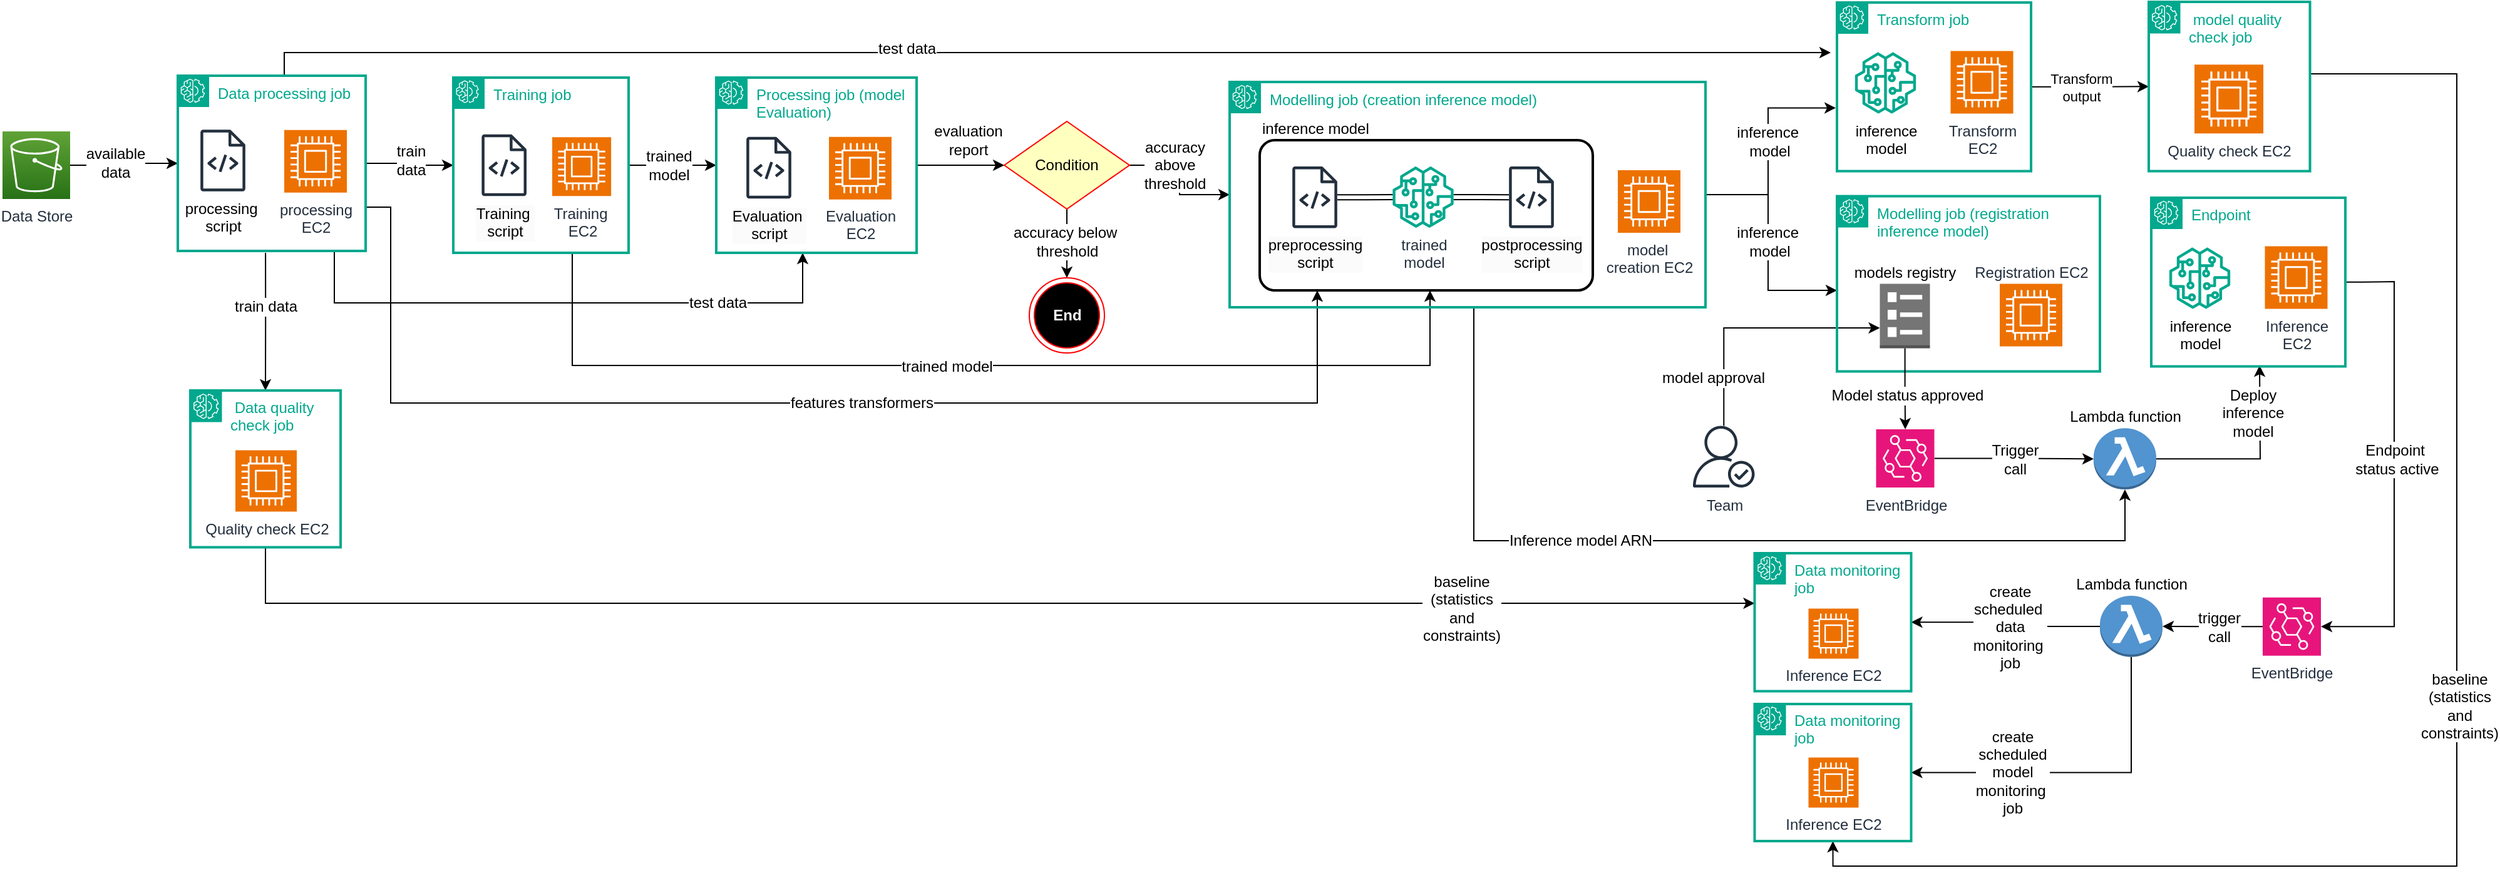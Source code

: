 <mxfile version="25.0.3">
  <diagram id="Ht1M8jgEwFfnCIfOTk4-" name="Page-1">
    <mxGraphModel dx="1693" dy="965" grid="1" gridSize="10" guides="1" tooltips="1" connect="1" arrows="1" fold="1" page="1" pageScale="1" pageWidth="1169" pageHeight="827" math="0" shadow="0">
      <root>
        <mxCell id="0" />
        <mxCell id="1" parent="0" />
        <mxCell id="xhqMCZKZk4TDCaaSv1w_-1" value="&lt;div&gt;Data Store&lt;/div&gt;" style="outlineConnect=0;fontColor=#232F3E;gradientColor=#60A337;gradientDirection=north;fillColor=#277116;strokeColor=#ffffff;dashed=0;verticalLabelPosition=bottom;verticalAlign=top;align=center;html=1;fontSize=12;fontStyle=0;aspect=fixed;shape=mxgraph.aws4.resourceIcon;resIcon=mxgraph.aws4.s3;labelBackgroundColor=#ffffff;" vertex="1" parent="1">
          <mxGeometry x="40" y="353" width="54" height="54" as="geometry" />
        </mxCell>
        <mxCell id="xhqMCZKZk4TDCaaSv1w_-32" style="edgeStyle=orthogonalEdgeStyle;rounded=0;orthogonalLoop=1;jettySize=auto;html=1;entryX=0;entryY=0.5;entryDx=0;entryDy=0;" edge="1" parent="1" source="xhqMCZKZk4TDCaaSv1w_-96" target="xhqMCZKZk4TDCaaSv1w_-29">
          <mxGeometry relative="1" as="geometry">
            <mxPoint x="718" y="399" as="sourcePoint" />
          </mxGeometry>
        </mxCell>
        <mxCell id="xhqMCZKZk4TDCaaSv1w_-33" value="evaluation&lt;div&gt;report&lt;/div&gt;" style="edgeLabel;html=1;align=center;verticalAlign=middle;resizable=0;points=[];fontSize=12;" vertex="1" connectable="0" parent="xhqMCZKZk4TDCaaSv1w_-32">
          <mxGeometry x="0.13" y="3" relative="1" as="geometry">
            <mxPoint x="1" y="-17" as="offset" />
          </mxGeometry>
        </mxCell>
        <mxCell id="xhqMCZKZk4TDCaaSv1w_-25" style="edgeStyle=orthogonalEdgeStyle;rounded=0;orthogonalLoop=1;jettySize=auto;html=1;fontSize=12;" edge="1" parent="1" source="xhqMCZKZk4TDCaaSv1w_-94" target="xhqMCZKZk4TDCaaSv1w_-96">
          <mxGeometry relative="1" as="geometry">
            <mxPoint x="679" y="438" as="targetPoint" />
            <Array as="points">
              <mxPoint x="305" y="490" />
              <mxPoint x="679" y="490" />
            </Array>
          </mxGeometry>
        </mxCell>
        <mxCell id="xhqMCZKZk4TDCaaSv1w_-26" value="test data" style="edgeLabel;html=1;align=center;verticalAlign=middle;resizable=0;points=[];fontSize=12;" vertex="1" connectable="0" parent="xhqMCZKZk4TDCaaSv1w_-25">
          <mxGeometry x="0.01" relative="1" as="geometry">
            <mxPoint x="117" as="offset" />
          </mxGeometry>
        </mxCell>
        <mxCell id="xhqMCZKZk4TDCaaSv1w_-35" value="" style="edgeStyle=orthogonalEdgeStyle;rounded=0;orthogonalLoop=1;jettySize=auto;html=1;" edge="1" parent="1" source="xhqMCZKZk4TDCaaSv1w_-29" target="xhqMCZKZk4TDCaaSv1w_-34">
          <mxGeometry relative="1" as="geometry" />
        </mxCell>
        <mxCell id="xhqMCZKZk4TDCaaSv1w_-36" value="accuracy below&amp;nbsp;&lt;div&gt;threshold&lt;/div&gt;" style="edgeLabel;html=1;align=center;verticalAlign=middle;resizable=0;points=[];fontSize=12;" vertex="1" connectable="0" parent="xhqMCZKZk4TDCaaSv1w_-35">
          <mxGeometry x="-0.079" relative="1" as="geometry">
            <mxPoint as="offset" />
          </mxGeometry>
        </mxCell>
        <mxCell id="xhqMCZKZk4TDCaaSv1w_-44" style="edgeStyle=orthogonalEdgeStyle;rounded=0;orthogonalLoop=1;jettySize=auto;html=1;" edge="1" parent="1" source="xhqMCZKZk4TDCaaSv1w_-29" target="xhqMCZKZk4TDCaaSv1w_-116">
          <mxGeometry relative="1" as="geometry">
            <mxPoint x="1040.0" y="415.0" as="targetPoint" />
          </mxGeometry>
        </mxCell>
        <mxCell id="xhqMCZKZk4TDCaaSv1w_-50" value="&lt;span style=&quot;font-size: 12px;&quot;&gt;accuracy&lt;/span&gt;&lt;div style=&quot;font-size: 12px;&quot;&gt;above&lt;/div&gt;&lt;div style=&quot;font-size: 12px;&quot;&gt;threshold&lt;/div&gt;" style="edgeLabel;html=1;align=center;verticalAlign=middle;resizable=0;points=[];" vertex="1" connectable="0" parent="xhqMCZKZk4TDCaaSv1w_-44">
          <mxGeometry x="-0.378" y="-4" relative="1" as="geometry">
            <mxPoint x="4" y="-4" as="offset" />
          </mxGeometry>
        </mxCell>
        <mxCell id="xhqMCZKZk4TDCaaSv1w_-29" value="Condition" style="rhombus;whiteSpace=wrap;html=1;fontColor=#000000;fillColor=#ffffc0;strokeColor=#ff0000;" vertex="1" parent="1">
          <mxGeometry x="840" y="345" width="100" height="70" as="geometry" />
        </mxCell>
        <mxCell id="xhqMCZKZk4TDCaaSv1w_-34" value="&lt;font color=&quot;#ffffff&quot;&gt;End&lt;/font&gt;" style="ellipse;html=1;shape=endState;fillColor=#000000;strokeColor=#ff0000;fontStyle=1" vertex="1" parent="1">
          <mxGeometry x="860" y="470" width="60" height="60" as="geometry" />
        </mxCell>
        <mxCell id="xhqMCZKZk4TDCaaSv1w_-54" style="edgeStyle=orthogonalEdgeStyle;rounded=0;orthogonalLoop=1;jettySize=auto;html=1;exitX=1;exitY=0.75;exitDx=0;exitDy=0;" edge="1" parent="1" source="xhqMCZKZk4TDCaaSv1w_-94">
          <mxGeometry relative="1" as="geometry">
            <mxPoint x="368" y="399" as="sourcePoint" />
            <mxPoint x="1089.966" y="480" as="targetPoint" />
            <Array as="points">
              <mxPoint x="350" y="414" />
              <mxPoint x="350" y="570" />
              <mxPoint x="1090" y="570" />
            </Array>
          </mxGeometry>
        </mxCell>
        <mxCell id="xhqMCZKZk4TDCaaSv1w_-55" value="&lt;span style=&quot;font-size: 12px;&quot;&gt;features transformers&lt;/span&gt;" style="edgeLabel;html=1;align=center;verticalAlign=middle;resizable=0;points=[];" vertex="1" connectable="0" parent="xhqMCZKZk4TDCaaSv1w_-54">
          <mxGeometry x="0.097" relative="1" as="geometry">
            <mxPoint as="offset" />
          </mxGeometry>
        </mxCell>
        <mxCell id="xhqMCZKZk4TDCaaSv1w_-61" value="" style="edgeStyle=orthogonalEdgeStyle;rounded=0;orthogonalLoop=1;jettySize=auto;html=1;" edge="1" parent="1" source="xhqMCZKZk4TDCaaSv1w_-116" target="xhqMCZKZk4TDCaaSv1w_-118">
          <mxGeometry relative="1" as="geometry">
            <mxPoint x="1320" y="415.034" as="sourcePoint" />
            <mxPoint x="1397" y="401.931" as="targetPoint" />
            <Array as="points">
              <mxPoint x="1450" y="404" />
              <mxPoint x="1450" y="480" />
            </Array>
          </mxGeometry>
        </mxCell>
        <mxCell id="xhqMCZKZk4TDCaaSv1w_-62" value="inference&amp;nbsp;&lt;div&gt;model&lt;/div&gt;" style="edgeLabel;html=1;align=center;verticalAlign=middle;resizable=0;points=[];fontSize=12;" vertex="1" connectable="0" parent="xhqMCZKZk4TDCaaSv1w_-61">
          <mxGeometry x="0.026" y="3" relative="1" as="geometry">
            <mxPoint x="-2" y="-6" as="offset" />
          </mxGeometry>
        </mxCell>
        <mxCell id="xhqMCZKZk4TDCaaSv1w_-87" value="" style="edgeStyle=orthogonalEdgeStyle;rounded=0;orthogonalLoop=1;jettySize=auto;html=1;exitX=1;exitY=0.5;exitDx=0;exitDy=0;" edge="1" parent="1" source="xhqMCZKZk4TDCaaSv1w_-94" target="xhqMCZKZk4TDCaaSv1w_-95">
          <mxGeometry relative="1" as="geometry">
            <mxPoint x="460" y="399" as="targetPoint" />
            <Array as="points">
              <mxPoint x="375" y="379" />
              <mxPoint x="375" y="380" />
            </Array>
          </mxGeometry>
        </mxCell>
        <mxCell id="xhqMCZKZk4TDCaaSv1w_-88" value="train&lt;div&gt;data&lt;/div&gt;" style="edgeLabel;html=1;align=center;verticalAlign=middle;resizable=0;points=[];fontSize=12;" vertex="1" connectable="0" parent="xhqMCZKZk4TDCaaSv1w_-87">
          <mxGeometry x="0.109" y="4" relative="1" as="geometry">
            <mxPoint x="-4" y="1" as="offset" />
          </mxGeometry>
        </mxCell>
        <mxCell id="xhqMCZKZk4TDCaaSv1w_-80" style="edgeStyle=orthogonalEdgeStyle;rounded=0;orthogonalLoop=1;jettySize=auto;html=1;" edge="1" parent="1" source="xhqMCZKZk4TDCaaSv1w_-1" target="xhqMCZKZk4TDCaaSv1w_-94">
          <mxGeometry relative="1" as="geometry" />
        </mxCell>
        <mxCell id="xhqMCZKZk4TDCaaSv1w_-81" value="&lt;span style=&quot;font-size: 12px;&quot;&gt;available&lt;/span&gt;&lt;div&gt;&lt;span style=&quot;font-size: 12px;&quot;&gt;data&lt;/span&gt;&lt;/div&gt;" style="edgeLabel;html=1;align=center;verticalAlign=middle;resizable=0;points=[];" vertex="1" connectable="0" parent="xhqMCZKZk4TDCaaSv1w_-80">
          <mxGeometry x="-0.526" y="-3" relative="1" as="geometry">
            <mxPoint x="15" y="-5" as="offset" />
          </mxGeometry>
        </mxCell>
        <mxCell id="xhqMCZKZk4TDCaaSv1w_-111" value="" style="edgeStyle=orthogonalEdgeStyle;rounded=0;orthogonalLoop=1;jettySize=auto;html=1;entryX=0;entryY=0.5;entryDx=0;entryDy=0;" edge="1" parent="1" source="xhqMCZKZk4TDCaaSv1w_-95" target="xhqMCZKZk4TDCaaSv1w_-96">
          <mxGeometry relative="1" as="geometry" />
        </mxCell>
        <mxCell id="xhqMCZKZk4TDCaaSv1w_-112" value="trained&lt;div&gt;model&lt;/div&gt;" style="edgeLabel;html=1;align=center;verticalAlign=middle;resizable=0;points=[];fontSize=12;" vertex="1" connectable="0" parent="xhqMCZKZk4TDCaaSv1w_-111">
          <mxGeometry x="0.041" y="-2" relative="1" as="geometry">
            <mxPoint x="-5" y="-2" as="offset" />
          </mxGeometry>
        </mxCell>
        <mxCell id="xhqMCZKZk4TDCaaSv1w_-114" style="edgeStyle=orthogonalEdgeStyle;rounded=0;orthogonalLoop=1;jettySize=auto;html=1;entryX=0.5;entryY=1;entryDx=0;entryDy=0;" edge="1" parent="1" source="xhqMCZKZk4TDCaaSv1w_-95">
          <mxGeometry relative="1" as="geometry">
            <mxPoint x="1180" y="480" as="targetPoint" />
            <Array as="points">
              <mxPoint x="495" y="540" />
              <mxPoint x="1180" y="540" />
            </Array>
          </mxGeometry>
        </mxCell>
        <mxCell id="xhqMCZKZk4TDCaaSv1w_-115" value="trained model" style="edgeLabel;html=1;align=center;verticalAlign=middle;resizable=0;points=[];fontSize=12;" vertex="1" connectable="0" parent="xhqMCZKZk4TDCaaSv1w_-114">
          <mxGeometry x="-0.07" y="-1" relative="1" as="geometry">
            <mxPoint as="offset" />
          </mxGeometry>
        </mxCell>
        <mxCell id="xhqMCZKZk4TDCaaSv1w_-138" style="edgeStyle=orthogonalEdgeStyle;rounded=0;orthogonalLoop=1;jettySize=auto;html=1;" edge="1" parent="1" source="xhqMCZKZk4TDCaaSv1w_-94">
          <mxGeometry relative="1" as="geometry">
            <mxPoint x="1500" y="290" as="targetPoint" />
            <Array as="points">
              <mxPoint x="265" y="290" />
            </Array>
          </mxGeometry>
        </mxCell>
        <mxCell id="xhqMCZKZk4TDCaaSv1w_-139" value="test data" style="edgeLabel;html=1;align=center;verticalAlign=middle;resizable=0;points=[];fontSize=12;" vertex="1" connectable="0" parent="xhqMCZKZk4TDCaaSv1w_-138">
          <mxGeometry x="-0.178" y="3" relative="1" as="geometry">
            <mxPoint as="offset" />
          </mxGeometry>
        </mxCell>
        <mxCell id="xhqMCZKZk4TDCaaSv1w_-159" value="" style="edgeStyle=orthogonalEdgeStyle;rounded=0;orthogonalLoop=1;jettySize=auto;html=1;exitX=0.467;exitY=1.011;exitDx=0;exitDy=0;exitPerimeter=0;" edge="1" parent="1" source="xhqMCZKZk4TDCaaSv1w_-94" target="xhqMCZKZk4TDCaaSv1w_-156">
          <mxGeometry relative="1" as="geometry" />
        </mxCell>
        <mxCell id="xhqMCZKZk4TDCaaSv1w_-160" value="train data" style="edgeLabel;html=1;align=center;verticalAlign=middle;resizable=0;points=[];fontSize=12;" vertex="1" connectable="0" parent="xhqMCZKZk4TDCaaSv1w_-159">
          <mxGeometry x="-0.254" relative="1" as="geometry">
            <mxPoint y="2" as="offset" />
          </mxGeometry>
        </mxCell>
        <mxCell id="xhqMCZKZk4TDCaaSv1w_-148" value="" style="edgeStyle=orthogonalEdgeStyle;rounded=0;orthogonalLoop=1;jettySize=auto;html=1;" edge="1" parent="1" source="xhqMCZKZk4TDCaaSv1w_-130" target="xhqMCZKZk4TDCaaSv1w_-143">
          <mxGeometry relative="1" as="geometry" />
        </mxCell>
        <mxCell id="xhqMCZKZk4TDCaaSv1w_-149" value="Transform&lt;div&gt;output&lt;/div&gt;" style="edgeLabel;html=1;align=center;verticalAlign=middle;resizable=0;points=[];" vertex="1" connectable="0" parent="xhqMCZKZk4TDCaaSv1w_-148">
          <mxGeometry x="-0.312" y="-2" relative="1" as="geometry">
            <mxPoint x="7" y="-2" as="offset" />
          </mxGeometry>
        </mxCell>
        <mxCell id="xhqMCZKZk4TDCaaSv1w_-150" style="edgeStyle=orthogonalEdgeStyle;rounded=0;orthogonalLoop=1;jettySize=auto;html=1;entryX=-0.006;entryY=0.625;entryDx=0;entryDy=0;entryPerimeter=0;" edge="1" parent="1" source="xhqMCZKZk4TDCaaSv1w_-116" target="xhqMCZKZk4TDCaaSv1w_-130">
          <mxGeometry relative="1" as="geometry">
            <Array as="points">
              <mxPoint x="1450" y="404" />
              <mxPoint x="1450" y="334" />
            </Array>
          </mxGeometry>
        </mxCell>
        <mxCell id="xhqMCZKZk4TDCaaSv1w_-154" value="&lt;span style=&quot;font-size: 12px;&quot;&gt;inference&amp;nbsp;&lt;/span&gt;&lt;div style=&quot;font-size: 12px;&quot;&gt;model&lt;/div&gt;" style="edgeLabel;html=1;align=center;verticalAlign=middle;resizable=0;points=[];" vertex="1" connectable="0" parent="xhqMCZKZk4TDCaaSv1w_-150">
          <mxGeometry x="0.22" y="-2" relative="1" as="geometry">
            <mxPoint x="-1" y="13" as="offset" />
          </mxGeometry>
        </mxCell>
        <mxCell id="xhqMCZKZk4TDCaaSv1w_-199" style="edgeStyle=orthogonalEdgeStyle;rounded=0;orthogonalLoop=1;jettySize=auto;html=1;entryX=0.5;entryY=1;entryDx=0;entryDy=0;" edge="1" parent="1" source="xhqMCZKZk4TDCaaSv1w_-143" target="xhqMCZKZk4TDCaaSv1w_-195">
          <mxGeometry relative="1" as="geometry">
            <Array as="points">
              <mxPoint x="2000" y="307" />
              <mxPoint x="2000" y="940" />
              <mxPoint x="1502" y="940" />
            </Array>
          </mxGeometry>
        </mxCell>
        <mxCell id="xhqMCZKZk4TDCaaSv1w_-202" value="baseline&lt;div&gt;(statistics&lt;/div&gt;&lt;div&gt;and&lt;/div&gt;&lt;div&gt;constraints)&lt;/div&gt;" style="edgeLabel;html=1;align=center;verticalAlign=middle;resizable=0;points=[];fontSize=12;" vertex="1" connectable="0" parent="xhqMCZKZk4TDCaaSv1w_-199">
          <mxGeometry x="-0.02" y="2" relative="1" as="geometry">
            <mxPoint as="offset" />
          </mxGeometry>
        </mxCell>
        <mxCell id="xhqMCZKZk4TDCaaSv1w_-194" style="edgeStyle=orthogonalEdgeStyle;rounded=0;orthogonalLoop=1;jettySize=auto;html=1;" edge="1" parent="1" source="xhqMCZKZk4TDCaaSv1w_-156" target="xhqMCZKZk4TDCaaSv1w_-189">
          <mxGeometry relative="1" as="geometry">
            <Array as="points">
              <mxPoint x="250" y="730" />
            </Array>
          </mxGeometry>
        </mxCell>
        <mxCell id="xhqMCZKZk4TDCaaSv1w_-203" value="&lt;span style=&quot;color: rgba(0, 0, 0, 0); font-family: monospace; font-size: 0px; text-align: start; background-color: rgb(251, 251, 251);&quot;&gt;%3CmxGraphModel%3E%3Croot%3E%3CmxCell%20id%3D%220%22%2F%3E%3CmxCell%20id%3D%221%22%20parent%3D%220%22%2F%3E%3CmxCell%20id%3D%222%22%20value%3D%22baseline%26lt%3Bdiv%26gt%3B(statistics%26lt%3B%2Fdiv%26gt%3B%26lt%3Bdiv%26gt%3Band%26lt%3B%2Fdiv%26gt%3B%26lt%3Bdiv%26gt%3Bconstraints)%26lt%3B%2Fdiv%26gt%3B%22%20style%3D%22edgeLabel%3Bhtml%3D1%3Balign%3Dcenter%3BverticalAlign%3Dmiddle%3Bresizable%3D0%3Bpoints%3D%5B%5D%3B%22%20vertex%3D%221%22%20connectable%3D%220%22%20parent%3D%221%22%3E%3CmxGeometry%20x%3D%221992%22%20y%3D%22811.5%22%20as%3D%22geometry%22%2F%3E%3C%2FmxCell%3E%3C%2Froot%3E%3C%2FmxGraphModel%3E&lt;/span&gt;" style="edgeLabel;html=1;align=center;verticalAlign=middle;resizable=0;points=[];" vertex="1" connectable="0" parent="xhqMCZKZk4TDCaaSv1w_-194">
          <mxGeometry x="0.577" y="1" relative="1" as="geometry">
            <mxPoint as="offset" />
          </mxGeometry>
        </mxCell>
        <mxCell id="xhqMCZKZk4TDCaaSv1w_-204" value="baseline&lt;div&gt;(statistics&lt;/div&gt;&lt;div&gt;and&lt;/div&gt;&lt;div&gt;constraints)&lt;/div&gt;" style="edgeLabel;html=1;align=center;verticalAlign=middle;resizable=0;points=[];fontSize=12;" vertex="1" connectable="0" parent="xhqMCZKZk4TDCaaSv1w_-194">
          <mxGeometry x="0.619" y="-4" relative="1" as="geometry">
            <mxPoint as="offset" />
          </mxGeometry>
        </mxCell>
        <mxCell id="xhqMCZKZk4TDCaaSv1w_-169" style="edgeStyle=orthogonalEdgeStyle;rounded=0;orthogonalLoop=1;jettySize=auto;html=1;" edge="1" parent="1" source="xhqMCZKZk4TDCaaSv1w_-161" target="xhqMCZKZk4TDCaaSv1w_-168">
          <mxGeometry relative="1" as="geometry" />
        </mxCell>
        <mxCell id="xhqMCZKZk4TDCaaSv1w_-172" value="Trigger&lt;div&gt;call&lt;/div&gt;" style="edgeLabel;html=1;align=center;verticalAlign=middle;resizable=0;points=[];fontSize=12;" vertex="1" connectable="0" parent="xhqMCZKZk4TDCaaSv1w_-169">
          <mxGeometry x="-0.115" y="-3" relative="1" as="geometry">
            <mxPoint x="7" y="-3" as="offset" />
          </mxGeometry>
        </mxCell>
        <mxCell id="xhqMCZKZk4TDCaaSv1w_-161" value="EventBridge" style="sketch=0;points=[[0,0,0],[0.25,0,0],[0.5,0,0],[0.75,0,0],[1,0,0],[0,1,0],[0.25,1,0],[0.5,1,0],[0.75,1,0],[1,1,0],[0,0.25,0],[0,0.5,0],[0,0.75,0],[1,0.25,0],[1,0.5,0],[1,0.75,0]];outlineConnect=0;fontColor=#232F3E;fillColor=#E7157B;strokeColor=#ffffff;dashed=0;verticalLabelPosition=bottom;verticalAlign=top;align=center;html=1;fontSize=12;fontStyle=0;aspect=fixed;shape=mxgraph.aws4.resourceIcon;resIcon=mxgraph.aws4.eventbridge;" vertex="1" parent="1">
          <mxGeometry x="1536.25" y="591" width="46.5" height="46.5" as="geometry" />
        </mxCell>
        <mxCell id="xhqMCZKZk4TDCaaSv1w_-162" value="Team" style="sketch=0;outlineConnect=0;fontColor=#232F3E;gradientColor=none;fillColor=#232F3D;strokeColor=none;dashed=0;verticalLabelPosition=bottom;verticalAlign=top;align=center;html=1;fontSize=12;fontStyle=0;aspect=fixed;pointerEvents=1;shape=mxgraph.aws4.authenticated_user;" vertex="1" parent="1">
          <mxGeometry x="1390" y="588.25" width="49.25" height="49.25" as="geometry" />
        </mxCell>
        <mxCell id="xhqMCZKZk4TDCaaSv1w_-163" style="edgeStyle=orthogonalEdgeStyle;rounded=0;orthogonalLoop=1;jettySize=auto;html=1;" edge="1" parent="1" source="xhqMCZKZk4TDCaaSv1w_-162" target="xhqMCZKZk4TDCaaSv1w_-37">
          <mxGeometry relative="1" as="geometry">
            <mxPoint x="1510" y="509" as="targetPoint" />
            <Array as="points">
              <mxPoint x="1415" y="510" />
            </Array>
          </mxGeometry>
        </mxCell>
        <mxCell id="xhqMCZKZk4TDCaaSv1w_-164" value="model approval" style="edgeLabel;html=1;align=center;verticalAlign=middle;resizable=0;points=[];fontSize=12;" vertex="1" connectable="0" parent="xhqMCZKZk4TDCaaSv1w_-163">
          <mxGeometry x="-0.185" y="-4" relative="1" as="geometry">
            <mxPoint x="-13" y="36" as="offset" />
          </mxGeometry>
        </mxCell>
        <mxCell id="xhqMCZKZk4TDCaaSv1w_-177" style="edgeStyle=orthogonalEdgeStyle;rounded=0;orthogonalLoop=1;jettySize=auto;html=1;entryX=0.5;entryY=1;entryDx=0;entryDy=0;exitX=1;exitY=0.5;exitDx=0;exitDy=0;exitPerimeter=0;" edge="1" parent="1" source="xhqMCZKZk4TDCaaSv1w_-168">
          <mxGeometry relative="1" as="geometry">
            <mxPoint x="1842.5" y="540" as="targetPoint" />
          </mxGeometry>
        </mxCell>
        <mxCell id="xhqMCZKZk4TDCaaSv1w_-180" value="Deploy&lt;div&gt;inference&lt;div&gt;model&lt;/div&gt;&lt;/div&gt;" style="edgeLabel;html=1;align=center;verticalAlign=middle;resizable=0;points=[];fontSize=12;" vertex="1" connectable="0" parent="xhqMCZKZk4TDCaaSv1w_-177">
          <mxGeometry x="-0.327" y="-2" relative="1" as="geometry">
            <mxPoint x="24" y="-39" as="offset" />
          </mxGeometry>
        </mxCell>
        <mxCell id="xhqMCZKZk4TDCaaSv1w_-168" value="Lambda function" style="outlineConnect=0;dashed=0;verticalLabelPosition=top;verticalAlign=bottom;align=center;html=1;shape=mxgraph.aws3.lambda_function;fillColor=#5294CF;gradientColor=none;labelPosition=center;" vertex="1" parent="1">
          <mxGeometry x="1710" y="590.18" width="50" height="48.88" as="geometry" />
        </mxCell>
        <mxCell id="xhqMCZKZk4TDCaaSv1w_-173" style="edgeStyle=orthogonalEdgeStyle;rounded=0;orthogonalLoop=1;jettySize=auto;html=1;entryX=0.5;entryY=1;entryDx=0;entryDy=0;entryPerimeter=0;" edge="1" parent="1" source="xhqMCZKZk4TDCaaSv1w_-116" target="xhqMCZKZk4TDCaaSv1w_-168">
          <mxGeometry relative="1" as="geometry">
            <Array as="points">
              <mxPoint x="1215" y="680" />
              <mxPoint x="1735" y="680" />
            </Array>
          </mxGeometry>
        </mxCell>
        <mxCell id="xhqMCZKZk4TDCaaSv1w_-174" value="Inference model ARN" style="edgeLabel;html=1;align=center;verticalAlign=middle;resizable=0;points=[];fontSize=12;" vertex="1" connectable="0" parent="xhqMCZKZk4TDCaaSv1w_-173">
          <mxGeometry x="-0.107" y="-1" relative="1" as="geometry">
            <mxPoint x="-62" y="-1" as="offset" />
          </mxGeometry>
        </mxCell>
        <mxCell id="xhqMCZKZk4TDCaaSv1w_-187" value="" style="edgeStyle=orthogonalEdgeStyle;rounded=0;orthogonalLoop=1;jettySize=auto;html=1;" edge="1" parent="1" source="xhqMCZKZk4TDCaaSv1w_-183" target="xhqMCZKZk4TDCaaSv1w_-186">
          <mxGeometry relative="1" as="geometry" />
        </mxCell>
        <mxCell id="xhqMCZKZk4TDCaaSv1w_-188" value="trigger&lt;div&gt;call&lt;/div&gt;" style="edgeLabel;html=1;align=center;verticalAlign=middle;resizable=0;points=[];fontSize=12;" vertex="1" connectable="0" parent="xhqMCZKZk4TDCaaSv1w_-187">
          <mxGeometry x="-0.125" y="-2" relative="1" as="geometry">
            <mxPoint y="2" as="offset" />
          </mxGeometry>
        </mxCell>
        <mxCell id="xhqMCZKZk4TDCaaSv1w_-183" value="EventBridge" style="sketch=0;points=[[0,0,0],[0.25,0,0],[0.5,0,0],[0.75,0,0],[1,0,0],[0,1,0],[0.25,1,0],[0.5,1,0],[0.75,1,0],[1,1,0],[0,0.25,0],[0,0.5,0],[0,0.75,0],[1,0.25,0],[1,0.5,0],[1,0.75,0]];outlineConnect=0;fontColor=#232F3E;fillColor=#E7157B;strokeColor=#ffffff;dashed=0;verticalLabelPosition=bottom;verticalAlign=top;align=center;html=1;fontSize=12;fontStyle=0;aspect=fixed;shape=mxgraph.aws4.resourceIcon;resIcon=mxgraph.aws4.eventbridge;" vertex="1" parent="1">
          <mxGeometry x="1845" y="725.38" width="46.5" height="46.5" as="geometry" />
        </mxCell>
        <mxCell id="xhqMCZKZk4TDCaaSv1w_-184" style="edgeStyle=orthogonalEdgeStyle;rounded=0;orthogonalLoop=1;jettySize=auto;html=1;entryX=1;entryY=0.5;entryDx=0;entryDy=0;entryPerimeter=0;exitX=1;exitY=0.5;exitDx=0;exitDy=0;" edge="1" parent="1" source="xhqMCZKZk4TDCaaSv1w_-277" target="xhqMCZKZk4TDCaaSv1w_-183">
          <mxGeometry relative="1" as="geometry">
            <mxPoint x="1867.43" y="483.034" as="sourcePoint" />
            <Array as="points">
              <mxPoint x="1925" y="473" />
              <mxPoint x="1950" y="473" />
              <mxPoint x="1950" y="749" />
            </Array>
          </mxGeometry>
        </mxCell>
        <mxCell id="xhqMCZKZk4TDCaaSv1w_-185" value="Endpoint&amp;nbsp;&lt;div&gt;status active&lt;/div&gt;" style="edgeLabel;html=1;align=center;verticalAlign=middle;resizable=0;points=[];fontSize=12;" vertex="1" connectable="0" parent="xhqMCZKZk4TDCaaSv1w_-184">
          <mxGeometry x="-0.029" y="2" relative="1" as="geometry">
            <mxPoint as="offset" />
          </mxGeometry>
        </mxCell>
        <mxCell id="xhqMCZKZk4TDCaaSv1w_-193" style="edgeStyle=orthogonalEdgeStyle;rounded=0;orthogonalLoop=1;jettySize=auto;html=1;" edge="1" parent="1" source="xhqMCZKZk4TDCaaSv1w_-186" target="xhqMCZKZk4TDCaaSv1w_-189">
          <mxGeometry relative="1" as="geometry" />
        </mxCell>
        <mxCell id="xhqMCZKZk4TDCaaSv1w_-200" value="create&lt;div&gt;scheduled&amp;nbsp;&lt;div&gt;data&lt;/div&gt;&lt;div&gt;monitoring&amp;nbsp;&lt;/div&gt;&lt;div&gt;job&lt;/div&gt;&lt;/div&gt;" style="edgeLabel;html=1;align=center;verticalAlign=middle;resizable=0;points=[];fontSize=12;" vertex="1" connectable="0" parent="xhqMCZKZk4TDCaaSv1w_-193">
          <mxGeometry x="-0.067" relative="1" as="geometry">
            <mxPoint as="offset" />
          </mxGeometry>
        </mxCell>
        <mxCell id="xhqMCZKZk4TDCaaSv1w_-198" style="edgeStyle=orthogonalEdgeStyle;rounded=0;orthogonalLoop=1;jettySize=auto;html=1;entryX=1;entryY=0.5;entryDx=0;entryDy=0;exitX=0.5;exitY=1;exitDx=0;exitDy=0;exitPerimeter=0;" edge="1" parent="1" source="xhqMCZKZk4TDCaaSv1w_-186" target="xhqMCZKZk4TDCaaSv1w_-195">
          <mxGeometry relative="1" as="geometry" />
        </mxCell>
        <mxCell id="xhqMCZKZk4TDCaaSv1w_-201" value="create&lt;div&gt;scheduled&lt;/div&gt;&lt;div&gt;model&lt;div&gt;&lt;div&gt;monitoring&amp;nbsp;&lt;/div&gt;&lt;div&gt;job&lt;/div&gt;&lt;/div&gt;&lt;/div&gt;" style="edgeLabel;html=1;align=center;verticalAlign=middle;resizable=0;points=[];fontSize=12;" vertex="1" connectable="0" parent="xhqMCZKZk4TDCaaSv1w_-198">
          <mxGeometry x="0.403" relative="1" as="geometry">
            <mxPoint as="offset" />
          </mxGeometry>
        </mxCell>
        <mxCell id="xhqMCZKZk4TDCaaSv1w_-186" value="Lambda function" style="outlineConnect=0;dashed=0;verticalLabelPosition=top;verticalAlign=bottom;align=center;html=1;shape=mxgraph.aws3.lambda_function;fillColor=#5294CF;gradientColor=none;labelPosition=center;" vertex="1" parent="1">
          <mxGeometry x="1715" y="724" width="50" height="48.88" as="geometry" />
        </mxCell>
        <mxCell id="xhqMCZKZk4TDCaaSv1w_-248" value="" style="group" vertex="1" connectable="0" parent="1">
          <mxGeometry x="180" y="308.5" width="150" height="140" as="geometry" />
        </mxCell>
        <mxCell id="xhqMCZKZk4TDCaaSv1w_-102" value="processing&lt;div&gt;EC2&lt;/div&gt;" style="sketch=0;points=[[0,0,0],[0.25,0,0],[0.5,0,0],[0.75,0,0],[1,0,0],[0,1,0],[0.25,1,0],[0.5,1,0],[0.75,1,0],[1,1,0],[0,0.25,0],[0,0.5,0],[0,0.75,0],[1,0.25,0],[1,0.5,0],[1,0.75,0]];outlineConnect=0;fontColor=#232F3E;fillColor=#ED7100;strokeColor=#ffffff;dashed=0;verticalLabelPosition=bottom;verticalAlign=top;align=center;html=1;fontSize=12;fontStyle=0;aspect=fixed;shape=mxgraph.aws4.resourceIcon;resIcon=mxgraph.aws4.compute;horizontal=1;fontFamily=Helvetica;labelBackgroundColor=none;labelPosition=center;" vertex="1" parent="xhqMCZKZk4TDCaaSv1w_-248">
          <mxGeometry x="85" y="43.38" width="50" height="50" as="geometry" />
        </mxCell>
        <mxCell id="xhqMCZKZk4TDCaaSv1w_-94" value="&lt;font color=&quot;#01a88d&quot;&gt;Data processing job&lt;/font&gt;" style="points=[[0,0],[0.25,0],[0.5,0],[0.75,0],[1,0],[1,0.25],[1,0.5],[1,0.75],[1,1],[0.75,1],[0.5,1],[0.25,1],[0,1],[0,0.75],[0,0.5],[0,0.25]];outlineConnect=0;gradientColor=none;html=1;whiteSpace=wrap;fontSize=12;fontStyle=0;container=0;pointerEvents=0;collapsible=0;recursiveResize=0;shape=mxgraph.aws4.group;grIcon=mxgraph.aws4.group_ec2_instance_contents;strokeColor=#01A88D;fillColor=none;verticalAlign=top;align=left;spacingLeft=30;fontColor=#D86613;dashed=0;strokeWidth=2;movable=1;resizable=1;rotatable=1;deletable=1;editable=1;locked=0;connectable=1;" vertex="1" parent="xhqMCZKZk4TDCaaSv1w_-248">
          <mxGeometry width="150" height="140" as="geometry" />
        </mxCell>
        <mxCell id="xhqMCZKZk4TDCaaSv1w_-76" value="" style="sketch=0;points=[[0,0,0],[0.25,0,0],[0.5,0,0],[0.75,0,0],[1,0,0],[0,1,0],[0.25,1,0],[0.5,1,0],[0.75,1,0],[1,1,0],[0,0.25,0],[0,0.5,0],[0,0.75,0],[1,0.25,0],[1,0.5,0],[1,0.75,0]];outlineConnect=0;fontColor=#232F3E;fillColor=#01A88D;strokeColor=#ffffff;dashed=0;verticalLabelPosition=bottom;verticalAlign=top;align=center;html=1;fontSize=12;fontStyle=0;aspect=fixed;shape=mxgraph.aws4.resourceIcon;resIcon=mxgraph.aws4.machine_learning;labelPosition=center;" vertex="1" parent="xhqMCZKZk4TDCaaSv1w_-248">
          <mxGeometry width="24" height="24" as="geometry" />
        </mxCell>
        <mxCell id="xhqMCZKZk4TDCaaSv1w_-230" value="&lt;span style=&quot;color: rgb(0, 0, 0);&quot;&gt;processing&amp;nbsp;&lt;/span&gt;&lt;div style=&quot;color: rgb(0, 0, 0);&quot;&gt;script&lt;/div&gt;" style="sketch=0;outlineConnect=0;fontColor=#232F3E;gradientColor=none;fillColor=#232F3D;strokeColor=none;dashed=0;verticalLabelPosition=bottom;verticalAlign=top;align=center;html=1;fontSize=12;fontStyle=0;aspect=fixed;pointerEvents=1;shape=mxgraph.aws4.source_code;strokeWidth=1;" vertex="1" parent="xhqMCZKZk4TDCaaSv1w_-248">
          <mxGeometry x="18" y="43.13" width="36" height="49.26" as="geometry" />
        </mxCell>
        <mxCell id="xhqMCZKZk4TDCaaSv1w_-249" value="" style="group" vertex="1" connectable="0" parent="1">
          <mxGeometry x="400" y="310" width="140" height="140" as="geometry" />
        </mxCell>
        <mxCell id="xhqMCZKZk4TDCaaSv1w_-95" value="&lt;font color=&quot;#01a88d&quot;&gt;Training job&lt;/font&gt;" style="points=[[0,0],[0.25,0],[0.5,0],[0.75,0],[1,0],[1,0.25],[1,0.5],[1,0.75],[1,1],[0.75,1],[0.5,1],[0.25,1],[0,1],[0,0.75],[0,0.5],[0,0.25]];outlineConnect=0;gradientColor=none;html=1;whiteSpace=wrap;fontSize=12;fontStyle=0;container=0;pointerEvents=0;collapsible=0;recursiveResize=0;shape=mxgraph.aws4.group;grIcon=mxgraph.aws4.group_ec2_instance_contents;strokeColor=#01A88D;fillColor=none;verticalAlign=top;align=left;spacingLeft=30;fontColor=#D86613;dashed=0;strokeWidth=2;movable=1;resizable=1;rotatable=1;deletable=1;editable=1;locked=0;connectable=1;" vertex="1" parent="xhqMCZKZk4TDCaaSv1w_-249">
          <mxGeometry width="140" height="140" as="geometry" />
        </mxCell>
        <mxCell id="xhqMCZKZk4TDCaaSv1w_-106" value="" style="sketch=0;points=[[0,0,0],[0.25,0,0],[0.5,0,0],[0.75,0,0],[1,0,0],[0,1,0],[0.25,1,0],[0.5,1,0],[0.75,1,0],[1,1,0],[0,0.25,0],[0,0.5,0],[0,0.75,0],[1,0.25,0],[1,0.5,0],[1,0.75,0]];outlineConnect=0;fontColor=#232F3E;fillColor=#01A88D;strokeColor=#ffffff;dashed=0;verticalLabelPosition=bottom;verticalAlign=top;align=center;html=1;fontSize=12;fontStyle=0;aspect=fixed;shape=mxgraph.aws4.resourceIcon;resIcon=mxgraph.aws4.machine_learning;labelPosition=center;" vertex="1" parent="xhqMCZKZk4TDCaaSv1w_-249">
          <mxGeometry width="22.588" height="22.588" as="geometry" />
        </mxCell>
        <mxCell id="xhqMCZKZk4TDCaaSv1w_-107" value="&lt;span style=&quot;background-color: initial;&quot;&gt;Training&amp;nbsp;&lt;/span&gt;&lt;div&gt;&lt;span style=&quot;background-color: initial;&quot;&gt;EC2&lt;/span&gt;&lt;/div&gt;" style="sketch=0;points=[[0,0,0],[0.25,0,0],[0.5,0,0],[0.75,0,0],[1,0,0],[0,1,0],[0.25,1,0],[0.5,1,0],[0.75,1,0],[1,1,0],[0,0.25,0],[0,0.5,0],[0,0.75,0],[1,0.25,0],[1,0.5,0],[1,0.75,0]];outlineConnect=0;fontColor=#232F3E;fillColor=#ED7100;strokeColor=#ffffff;dashed=0;verticalLabelPosition=bottom;verticalAlign=top;align=center;html=1;fontSize=12;fontStyle=0;aspect=fixed;shape=mxgraph.aws4.resourceIcon;resIcon=mxgraph.aws4.compute;horizontal=1;fontFamily=Helvetica;labelBackgroundColor=none;labelPosition=center;" vertex="1" parent="xhqMCZKZk4TDCaaSv1w_-249">
          <mxGeometry x="78.998" y="47.571" width="47.059" height="47.059" as="geometry" />
        </mxCell>
        <mxCell id="xhqMCZKZk4TDCaaSv1w_-244" value="&lt;div style=&quot;forced-color-adjust: none; color: rgb(0, 0, 0); font-family: Helvetica; font-size: 12px; font-style: normal; font-variant-ligatures: normal; font-variant-caps: normal; font-weight: 400; letter-spacing: normal; orphans: 2; text-align: center; text-indent: 0px; text-transform: none; widows: 2; word-spacing: 0px; -webkit-text-stroke-width: 0px; white-space: nowrap; background-color: rgb(251, 251, 251); text-decoration-thickness: initial; text-decoration-style: initial; text-decoration-color: initial;&quot;&gt;Training&amp;nbsp;&lt;/div&gt;&lt;div style=&quot;forced-color-adjust: none; color: rgb(0, 0, 0); font-family: Helvetica; font-size: 12px; font-style: normal; font-variant-ligatures: normal; font-variant-caps: normal; font-weight: 400; letter-spacing: normal; orphans: 2; text-align: center; text-indent: 0px; text-transform: none; widows: 2; word-spacing: 0px; -webkit-text-stroke-width: 0px; white-space: nowrap; background-color: rgb(251, 251, 251); text-decoration-thickness: initial; text-decoration-style: initial; text-decoration-color: initial;&quot;&gt;script&lt;/div&gt;" style="sketch=0;outlineConnect=0;fontColor=#232F3E;gradientColor=none;fillColor=#232F3D;strokeColor=none;dashed=0;verticalLabelPosition=bottom;verticalAlign=top;align=center;html=1;fontSize=12;fontStyle=0;aspect=fixed;pointerEvents=1;shape=mxgraph.aws4.source_code;strokeWidth=1;" vertex="1" parent="xhqMCZKZk4TDCaaSv1w_-249">
          <mxGeometry x="22.59" y="45.37" width="36" height="49.26" as="geometry" />
        </mxCell>
        <mxCell id="xhqMCZKZk4TDCaaSv1w_-251" value="" style="group" vertex="1" connectable="0" parent="1">
          <mxGeometry x="610" y="310" width="160" height="140" as="geometry" />
        </mxCell>
        <mxCell id="xhqMCZKZk4TDCaaSv1w_-96" value="&lt;font color=&quot;#01a88d&quot;&gt;Processing job (model Evaluation)&lt;/font&gt;" style="points=[[0,0],[0.25,0],[0.5,0],[0.75,0],[1,0],[1,0.25],[1,0.5],[1,0.75],[1,1],[0.75,1],[0.5,1],[0.25,1],[0,1],[0,0.75],[0,0.5],[0,0.25]];outlineConnect=0;gradientColor=none;html=1;whiteSpace=wrap;fontSize=12;fontStyle=0;container=0;pointerEvents=0;collapsible=0;recursiveResize=0;shape=mxgraph.aws4.group;grIcon=mxgraph.aws4.group_ec2_instance_contents;strokeColor=#01A88D;fillColor=none;verticalAlign=top;align=left;spacingLeft=30;fontColor=#D86613;dashed=0;strokeWidth=2;movable=1;resizable=1;rotatable=1;deletable=1;editable=1;locked=0;connectable=1;" vertex="1" parent="xhqMCZKZk4TDCaaSv1w_-251">
          <mxGeometry width="160" height="140" as="geometry" />
        </mxCell>
        <mxCell id="xhqMCZKZk4TDCaaSv1w_-110" value="" style="sketch=0;points=[[0,0,0],[0.25,0,0],[0.5,0,0],[0.75,0,0],[1,0,0],[0,1,0],[0.25,1,0],[0.5,1,0],[0.75,1,0],[1,1,0],[0,0.25,0],[0,0.5,0],[0,0.75,0],[1,0.25,0],[1,0.5,0],[1,0.75,0]];outlineConnect=0;fontColor=#232F3E;fillColor=#01A88D;strokeColor=#ffffff;dashed=0;verticalLabelPosition=bottom;verticalAlign=top;align=center;html=1;fontSize=12;fontStyle=0;aspect=fixed;shape=mxgraph.aws4.resourceIcon;resIcon=mxgraph.aws4.machine_learning;labelPosition=center;" vertex="1" parent="xhqMCZKZk4TDCaaSv1w_-251">
          <mxGeometry width="24" height="24" as="geometry" />
        </mxCell>
        <mxCell id="xhqMCZKZk4TDCaaSv1w_-113" value="&lt;div&gt;&lt;span style=&quot;background-color: initial;&quot;&gt;Evaluation&lt;/span&gt;&lt;/div&gt;&lt;div&gt;&lt;span style=&quot;background-color: initial;&quot;&gt;EC2&lt;/span&gt;&lt;/div&gt;" style="sketch=0;points=[[0,0,0],[0.25,0,0],[0.5,0,0],[0.75,0,0],[1,0,0],[0,1,0],[0.25,1,0],[0.5,1,0],[0.75,1,0],[1,1,0],[0,0.25,0],[0,0.5,0],[0,0.75,0],[1,0.25,0],[1,0.5,0],[1,0.75,0]];outlineConnect=0;fontColor=#232F3E;fillColor=#ED7100;strokeColor=#ffffff;dashed=0;verticalLabelPosition=bottom;verticalAlign=top;align=center;html=1;fontSize=12;fontStyle=0;aspect=fixed;shape=mxgraph.aws4.resourceIcon;resIcon=mxgraph.aws4.compute;horizontal=1;fontFamily=Helvetica;labelBackgroundColor=none;labelPosition=center;" vertex="1" parent="xhqMCZKZk4TDCaaSv1w_-251">
          <mxGeometry x="90" y="47.37" width="50" height="50" as="geometry" />
        </mxCell>
        <mxCell id="xhqMCZKZk4TDCaaSv1w_-250" value="&lt;div style=&quot;forced-color-adjust: none; color: rgb(0, 0, 0); font-family: Helvetica; font-size: 12px; font-style: normal; font-variant-ligatures: normal; font-variant-caps: normal; font-weight: 400; letter-spacing: normal; orphans: 2; text-align: center; text-indent: 0px; text-transform: none; widows: 2; word-spacing: 0px; -webkit-text-stroke-width: 0px; white-space: nowrap; background-color: rgb(251, 251, 251); text-decoration-thickness: initial; text-decoration-style: initial; text-decoration-color: initial;&quot;&gt;&lt;div&gt;Evaluation&amp;nbsp;&lt;/div&gt;&lt;div&gt;script&lt;/div&gt;&lt;/div&gt;" style="sketch=0;outlineConnect=0;fontColor=#232F3E;gradientColor=none;fillColor=#232F3D;strokeColor=none;dashed=0;verticalLabelPosition=bottom;verticalAlign=top;align=center;html=1;fontSize=12;fontStyle=0;aspect=fixed;pointerEvents=1;shape=mxgraph.aws4.source_code;strokeWidth=1;" vertex="1" parent="xhqMCZKZk4TDCaaSv1w_-251">
          <mxGeometry x="24" y="47.37" width="36" height="49.26" as="geometry" />
        </mxCell>
        <mxCell id="xhqMCZKZk4TDCaaSv1w_-253" value="" style="group" vertex="1" connectable="0" parent="1">
          <mxGeometry x="190" y="560" width="120" height="125.25" as="geometry" />
        </mxCell>
        <mxCell id="xhqMCZKZk4TDCaaSv1w_-156" value="&lt;font color=&quot;#01a88d&quot;&gt;&amp;nbsp;Data&lt;/font&gt;&lt;span style=&quot;color: rgb(1, 168, 141);&quot;&gt;&amp;nbsp;quality check&amp;nbsp;&lt;/span&gt;&lt;font color=&quot;#01a88d&quot;&gt;job&lt;/font&gt;" style="points=[[0,0],[0.25,0],[0.5,0],[0.75,0],[1,0],[1,0.25],[1,0.5],[1,0.75],[1,1],[0.75,1],[0.5,1],[0.25,1],[0,1],[0,0.75],[0,0.5],[0,0.25]];outlineConnect=0;gradientColor=none;html=1;whiteSpace=wrap;fontSize=12;fontStyle=0;container=0;pointerEvents=0;collapsible=0;recursiveResize=0;shape=mxgraph.aws4.group;grIcon=mxgraph.aws4.group_ec2_instance_contents;strokeColor=#01A88D;fillColor=none;verticalAlign=top;align=left;spacingLeft=30;fontColor=#D86613;dashed=0;strokeWidth=2;movable=1;resizable=1;rotatable=1;deletable=1;editable=1;locked=0;connectable=1;" vertex="1" parent="xhqMCZKZk4TDCaaSv1w_-253">
          <mxGeometry width="120.0" height="125.25" as="geometry" />
        </mxCell>
        <mxCell id="xhqMCZKZk4TDCaaSv1w_-157" value="" style="sketch=0;points=[[0,0,0],[0.25,0,0],[0.5,0,0],[0.75,0,0],[1,0,0],[0,1,0],[0.25,1,0],[0.5,1,0],[0.75,1,0],[1,1,0],[0,0.25,0],[0,0.5,0],[0,0.75,0],[1,0.25,0],[1,0.5,0],[1,0.75,0]];outlineConnect=0;fontColor=#232F3E;fillColor=#01A88D;strokeColor=#ffffff;dashed=0;verticalLabelPosition=bottom;verticalAlign=top;align=center;html=1;fontSize=12;fontStyle=0;aspect=fixed;shape=mxgraph.aws4.resourceIcon;resIcon=mxgraph.aws4.machine_learning;labelPosition=center;" vertex="1" parent="xhqMCZKZk4TDCaaSv1w_-253">
          <mxGeometry width="25.25" height="25.25" as="geometry" />
        </mxCell>
        <mxCell id="xhqMCZKZk4TDCaaSv1w_-158" value="&lt;div&gt;Quality check&amp;nbsp;&lt;span style=&quot;background-color: initial;&quot;&gt;EC2&lt;/span&gt;&lt;/div&gt;" style="sketch=0;points=[[0,0,0],[0.25,0,0],[0.5,0,0],[0.75,0,0],[1,0,0],[0,1,0],[0.25,1,0],[0.5,1,0],[0.75,1,0],[1,1,0],[0,0.25,0],[0,0.5,0],[0,0.75,0],[1,0.25,0],[1,0.5,0],[1,0.75,0]];outlineConnect=0;fontColor=#232F3E;fillColor=#ED7100;strokeColor=#ffffff;dashed=0;verticalLabelPosition=bottom;verticalAlign=top;align=center;html=1;fontSize=12;fontStyle=0;aspect=fixed;shape=mxgraph.aws4.resourceIcon;resIcon=mxgraph.aws4.compute;horizontal=1;fontFamily=Helvetica;labelBackgroundColor=none;labelPosition=center;" vertex="1" parent="xhqMCZKZk4TDCaaSv1w_-253">
          <mxGeometry x="36" y="47.75" width="49" height="49" as="geometry" />
        </mxCell>
        <mxCell id="xhqMCZKZk4TDCaaSv1w_-260" value="" style="group" vertex="1" connectable="0" parent="1">
          <mxGeometry x="1020" y="313.5" width="380" height="180" as="geometry" />
        </mxCell>
        <mxCell id="xhqMCZKZk4TDCaaSv1w_-123" value="inference model" style="rounded=1;arcSize=10;dashed=0;fillColor=none;gradientColor=none;strokeWidth=2;labelPosition=center;verticalLabelPosition=top;align=left;verticalAlign=bottom;" vertex="1" parent="xhqMCZKZk4TDCaaSv1w_-260">
          <mxGeometry x="24" y="46.5" width="266" height="120" as="geometry" />
        </mxCell>
        <mxCell id="xhqMCZKZk4TDCaaSv1w_-259" value="" style="edgeStyle=orthogonalEdgeStyle;rounded=0;orthogonalLoop=1;jettySize=auto;html=1;strokeColor=default;shape=link;" edge="1" parent="xhqMCZKZk4TDCaaSv1w_-260" source="xhqMCZKZk4TDCaaSv1w_-46" target="xhqMCZKZk4TDCaaSv1w_-255">
          <mxGeometry relative="1" as="geometry" />
        </mxCell>
        <mxCell id="xhqMCZKZk4TDCaaSv1w_-46" value="trained&lt;div&gt;model&lt;/div&gt;" style="sketch=0;outlineConnect=0;fontColor=#232F3E;gradientColor=none;fillColor=#01A88D;strokeColor=none;dashed=0;verticalLabelPosition=bottom;verticalAlign=top;align=center;html=1;fontSize=12;fontStyle=0;aspect=fixed;pointerEvents=1;shape=mxgraph.aws4.sagemaker_model;movable=1;resizable=1;rotatable=1;deletable=1;editable=1;locked=0;connectable=1;" vertex="1" parent="xhqMCZKZk4TDCaaSv1w_-260">
          <mxGeometry x="130" y="67.49" width="49.01" height="49.01" as="geometry" />
        </mxCell>
        <mxCell id="xhqMCZKZk4TDCaaSv1w_-116" value="&lt;font color=&quot;#01a88d&quot;&gt;Modelling job (creation inference model)&lt;/font&gt;" style="points=[[0,0],[0.25,0],[0.5,0],[0.75,0],[1,0],[1,0.25],[1,0.5],[1,0.75],[1,1],[0.75,1],[0.5,1],[0.25,1],[0,1],[0,0.75],[0,0.5],[0,0.25]];outlineConnect=0;gradientColor=none;html=1;whiteSpace=wrap;fontSize=12;fontStyle=0;container=0;pointerEvents=0;collapsible=0;recursiveResize=0;shape=mxgraph.aws4.group;grIcon=mxgraph.aws4.group_ec2_instance_contents;strokeColor=#01A88D;fillColor=none;verticalAlign=top;align=left;spacingLeft=30;fontColor=#D86613;dashed=0;strokeWidth=2;movable=1;resizable=1;rotatable=1;deletable=1;editable=1;locked=0;connectable=1;" vertex="1" parent="xhqMCZKZk4TDCaaSv1w_-260">
          <mxGeometry width="380" height="180" as="geometry" />
        </mxCell>
        <mxCell id="xhqMCZKZk4TDCaaSv1w_-125" value="&lt;div&gt;&lt;span style=&quot;background-color: initial;&quot;&gt;model&amp;nbsp;&lt;/span&gt;&lt;/div&gt;&lt;div&gt;&lt;span style=&quot;background-color: initial;&quot;&gt;creation EC2&lt;/span&gt;&lt;/div&gt;" style="sketch=0;points=[[0,0,0],[0.25,0,0],[0.5,0,0],[0.75,0,0],[1,0,0],[0,1,0],[0.25,1,0],[0.5,1,0],[0.75,1,0],[1,1,0],[0,0.25,0],[0,0.5,0],[0,0.75,0],[1,0.25,0],[1,0.5,0],[1,0.75,0]];outlineConnect=0;fontColor=#232F3E;fillColor=#ED7100;strokeColor=#ffffff;dashed=0;verticalLabelPosition=bottom;verticalAlign=top;align=center;html=1;fontSize=12;fontStyle=0;aspect=fixed;shape=mxgraph.aws4.resourceIcon;resIcon=mxgraph.aws4.compute;horizontal=1;fontFamily=Helvetica;labelBackgroundColor=none;labelPosition=center;" vertex="1" parent="xhqMCZKZk4TDCaaSv1w_-260">
          <mxGeometry x="310" y="70.5" width="50" height="50" as="geometry" />
        </mxCell>
        <mxCell id="xhqMCZKZk4TDCaaSv1w_-134" value="" style="sketch=0;points=[[0,0,0],[0.25,0,0],[0.5,0,0],[0.75,0,0],[1,0,0],[0,1,0],[0.25,1,0],[0.5,1,0],[0.75,1,0],[1,1,0],[0,0.25,0],[0,0.5,0],[0,0.75,0],[1,0.25,0],[1,0.5,0],[1,0.75,0]];outlineConnect=0;fontColor=#232F3E;fillColor=#01A88D;strokeColor=#ffffff;dashed=0;verticalLabelPosition=bottom;verticalAlign=top;align=center;html=1;fontSize=12;fontStyle=0;aspect=fixed;shape=mxgraph.aws4.resourceIcon;resIcon=mxgraph.aws4.machine_learning;labelPosition=center;" vertex="1" parent="xhqMCZKZk4TDCaaSv1w_-260">
          <mxGeometry width="24" height="24" as="geometry" />
        </mxCell>
        <mxCell id="xhqMCZKZk4TDCaaSv1w_-256" value="" style="edgeStyle=orthogonalEdgeStyle;rounded=0;orthogonalLoop=1;jettySize=auto;html=1;shape=link;" edge="1" parent="xhqMCZKZk4TDCaaSv1w_-260" source="xhqMCZKZk4TDCaaSv1w_-254" target="xhqMCZKZk4TDCaaSv1w_-46">
          <mxGeometry relative="1" as="geometry" />
        </mxCell>
        <mxCell id="xhqMCZKZk4TDCaaSv1w_-254" value="&lt;div style=&quot;forced-color-adjust: none; color: rgb(0, 0, 0); font-family: Helvetica; font-size: 12px; font-style: normal; font-variant-ligatures: normal; font-variant-caps: normal; font-weight: 400; letter-spacing: normal; orphans: 2; text-align: center; text-indent: 0px; text-transform: none; widows: 2; word-spacing: 0px; -webkit-text-stroke-width: 0px; white-space: nowrap; background-color: rgb(251, 251, 251); text-decoration-thickness: initial; text-decoration-style: initial; text-decoration-color: initial;&quot;&gt;preprocessing&lt;div&gt;script&lt;/div&gt;&lt;/div&gt;" style="sketch=0;outlineConnect=0;fontColor=#232F3E;gradientColor=none;fillColor=#232F3D;strokeColor=none;dashed=0;verticalLabelPosition=bottom;verticalAlign=top;align=center;html=1;fontSize=12;fontStyle=0;aspect=fixed;pointerEvents=1;shape=mxgraph.aws4.source_code;strokeWidth=1;" vertex="1" parent="xhqMCZKZk4TDCaaSv1w_-260">
          <mxGeometry x="50.0" y="67.49" width="36" height="49.26" as="geometry" />
        </mxCell>
        <mxCell id="xhqMCZKZk4TDCaaSv1w_-255" value="&lt;div style=&quot;forced-color-adjust: none; color: rgb(0, 0, 0); font-family: Helvetica; font-size: 12px; font-style: normal; font-variant-ligatures: normal; font-variant-caps: normal; font-weight: 400; letter-spacing: normal; orphans: 2; text-align: center; text-indent: 0px; text-transform: none; widows: 2; word-spacing: 0px; -webkit-text-stroke-width: 0px; white-space: nowrap; background-color: rgb(251, 251, 251); text-decoration-thickness: initial; text-decoration-style: initial; text-decoration-color: initial;&quot;&gt;postprocessing&lt;div&gt;script&lt;/div&gt;&lt;/div&gt;" style="sketch=0;outlineConnect=0;fontColor=#232F3E;gradientColor=none;fillColor=#232F3D;strokeColor=none;dashed=0;verticalLabelPosition=bottom;verticalAlign=top;align=center;html=1;fontSize=12;fontStyle=0;aspect=fixed;pointerEvents=1;shape=mxgraph.aws4.source_code;strokeWidth=1;" vertex="1" parent="xhqMCZKZk4TDCaaSv1w_-260">
          <mxGeometry x="223" y="67.49" width="36" height="49.26" as="geometry" />
        </mxCell>
        <mxCell id="xhqMCZKZk4TDCaaSv1w_-261" value="" style="group" vertex="1" connectable="0" parent="1">
          <mxGeometry x="1505" y="250" width="155" height="134.75" as="geometry" />
        </mxCell>
        <mxCell id="xhqMCZKZk4TDCaaSv1w_-130" value="&lt;font color=&quot;#01a88d&quot;&gt;Transform job&lt;/font&gt;" style="points=[[0,0],[0.25,0],[0.5,0],[0.75,0],[1,0],[1,0.25],[1,0.5],[1,0.75],[1,1],[0.75,1],[0.5,1],[0.25,1],[0,1],[0,0.75],[0,0.5],[0,0.25]];outlineConnect=0;gradientColor=none;html=1;whiteSpace=wrap;fontSize=12;fontStyle=0;container=0;pointerEvents=0;collapsible=0;recursiveResize=0;shape=mxgraph.aws4.group;grIcon=mxgraph.aws4.group_ec2_instance_contents;strokeColor=#01A88D;fillColor=none;verticalAlign=top;align=left;spacingLeft=30;fontColor=#D86613;dashed=0;strokeWidth=2;movable=1;resizable=1;rotatable=1;deletable=1;editable=1;locked=0;connectable=1;" vertex="1" parent="xhqMCZKZk4TDCaaSv1w_-261">
          <mxGeometry width="155" height="134.75" as="geometry" />
        </mxCell>
        <mxCell id="xhqMCZKZk4TDCaaSv1w_-117" value="" style="sketch=0;points=[[0,0,0],[0.25,0,0],[0.5,0,0],[0.75,0,0],[1,0,0],[0,1,0],[0.25,1,0],[0.5,1,0],[0.75,1,0],[1,1,0],[0,0.25,0],[0,0.5,0],[0,0.75,0],[1,0.25,0],[1,0.5,0],[1,0.75,0]];outlineConnect=0;fontColor=#232F3E;fillColor=#01A88D;strokeColor=#ffffff;dashed=0;verticalLabelPosition=bottom;verticalAlign=top;align=center;html=1;fontSize=12;fontStyle=0;aspect=fixed;shape=mxgraph.aws4.resourceIcon;resIcon=mxgraph.aws4.machine_learning;labelPosition=center;" vertex="1" parent="xhqMCZKZk4TDCaaSv1w_-261">
          <mxGeometry width="24" height="24" as="geometry" />
        </mxCell>
        <mxCell id="xhqMCZKZk4TDCaaSv1w_-135" value="&lt;div&gt;Transform&lt;/div&gt;&lt;div&gt;&lt;span style=&quot;background-color: initial;&quot;&gt;EC2&lt;/span&gt;&lt;/div&gt;" style="sketch=0;points=[[0,0,0],[0.25,0,0],[0.5,0,0],[0.75,0,0],[1,0,0],[0,1,0],[0.25,1,0],[0.5,1,0],[0.75,1,0],[1,1,0],[0,0.25,0],[0,0.5,0],[0,0.75,0],[1,0.25,0],[1,0.5,0],[1,0.75,0]];outlineConnect=0;fontColor=#232F3E;fillColor=#ED7100;strokeColor=#ffffff;dashed=0;verticalLabelPosition=bottom;verticalAlign=top;align=center;html=1;fontSize=12;fontStyle=0;aspect=fixed;shape=mxgraph.aws4.resourceIcon;resIcon=mxgraph.aws4.compute;horizontal=1;fontFamily=Helvetica;labelBackgroundColor=none;labelPosition=center;" vertex="1" parent="xhqMCZKZk4TDCaaSv1w_-261">
          <mxGeometry x="90.75" y="38.75" width="50" height="50" as="geometry" />
        </mxCell>
        <mxCell id="xhqMCZKZk4TDCaaSv1w_-137" value="&lt;span style=&quot;color: rgb(0, 0, 0); text-align: left;&quot;&gt;inference&lt;/span&gt;&lt;div&gt;&lt;span style=&quot;color: rgb(0, 0, 0); text-align: left;&quot;&gt;model&lt;/span&gt;&lt;/div&gt;" style="sketch=0;outlineConnect=0;fontColor=#232F3E;gradientColor=none;fillColor=#01A88D;strokeColor=none;dashed=0;verticalLabelPosition=bottom;verticalAlign=top;align=center;html=1;fontSize=12;fontStyle=0;aspect=fixed;pointerEvents=1;shape=mxgraph.aws4.sagemaker_model;movable=1;resizable=1;rotatable=1;deletable=1;editable=1;locked=0;connectable=1;" vertex="1" parent="xhqMCZKZk4TDCaaSv1w_-261">
          <mxGeometry x="14.25" y="39.75" width="49" height="49" as="geometry" />
        </mxCell>
        <mxCell id="xhqMCZKZk4TDCaaSv1w_-272" value="" style="group" vertex="1" connectable="0" parent="1">
          <mxGeometry x="1754" y="249.5" width="128.75" height="135.25" as="geometry" />
        </mxCell>
        <mxCell id="xhqMCZKZk4TDCaaSv1w_-143" value="&lt;font color=&quot;#01a88d&quot;&gt;&amp;nbsp;&lt;/font&gt;&lt;span style=&quot;color: rgb(1, 168, 141);&quot;&gt;model quality check&amp;nbsp;&lt;/span&gt;&lt;font color=&quot;#01a88d&quot;&gt;job&lt;/font&gt;" style="points=[[0,0],[0.25,0],[0.5,0],[0.75,0],[1,0],[1,0.25],[1,0.5],[1,0.75],[1,1],[0.75,1],[0.5,1],[0.25,1],[0,1],[0,0.75],[0,0.5],[0,0.25]];outlineConnect=0;gradientColor=none;html=1;whiteSpace=wrap;fontSize=12;fontStyle=0;container=0;pointerEvents=0;collapsible=0;recursiveResize=0;shape=mxgraph.aws4.group;grIcon=mxgraph.aws4.group_ec2_instance_contents;strokeColor=#01A88D;fillColor=none;verticalAlign=top;align=left;spacingLeft=30;fontColor=#D86613;dashed=0;strokeWidth=2;movable=1;resizable=1;rotatable=1;deletable=1;editable=1;locked=0;connectable=1;" vertex="1" parent="xhqMCZKZk4TDCaaSv1w_-272">
          <mxGeometry width="128.75" height="135.25" as="geometry" />
        </mxCell>
        <mxCell id="xhqMCZKZk4TDCaaSv1w_-144" value="" style="sketch=0;points=[[0,0,0],[0.25,0,0],[0.5,0,0],[0.75,0,0],[1,0,0],[0,1,0],[0.25,1,0],[0.5,1,0],[0.75,1,0],[1,1,0],[0,0.25,0],[0,0.5,0],[0,0.75,0],[1,0.25,0],[1,0.5,0],[1,0.75,0]];outlineConnect=0;fontColor=#232F3E;fillColor=#01A88D;strokeColor=#ffffff;dashed=0;verticalLabelPosition=bottom;verticalAlign=top;align=center;html=1;fontSize=12;fontStyle=0;aspect=fixed;shape=mxgraph.aws4.resourceIcon;resIcon=mxgraph.aws4.machine_learning;labelPosition=center;" vertex="1" parent="xhqMCZKZk4TDCaaSv1w_-272">
          <mxGeometry width="25.25" height="25.25" as="geometry" />
        </mxCell>
        <mxCell id="xhqMCZKZk4TDCaaSv1w_-145" value="&lt;div&gt;Quality check&amp;nbsp;&lt;span style=&quot;background-color: initial;&quot;&gt;EC2&lt;/span&gt;&lt;/div&gt;" style="sketch=0;points=[[0,0,0],[0.25,0,0],[0.5,0,0],[0.75,0,0],[1,0,0],[0,1,0],[0.25,1,0],[0.5,1,0],[0.75,1,0],[1,1,0],[0,0.25,0],[0,0.5,0],[0,0.75,0],[1,0.25,0],[1,0.5,0],[1,0.75,0]];outlineConnect=0;fontColor=#232F3E;fillColor=#ED7100;strokeColor=#ffffff;dashed=0;verticalLabelPosition=bottom;verticalAlign=top;align=center;html=1;fontSize=12;fontStyle=0;aspect=fixed;shape=mxgraph.aws4.resourceIcon;resIcon=mxgraph.aws4.compute;horizontal=1;fontFamily=Helvetica;labelBackgroundColor=none;labelPosition=center;" vertex="1" parent="xhqMCZKZk4TDCaaSv1w_-272">
          <mxGeometry x="36.51" y="50.13" width="55" height="55" as="geometry" />
        </mxCell>
        <mxCell id="xhqMCZKZk4TDCaaSv1w_-276" value="" style="group" vertex="1" connectable="0" parent="1">
          <mxGeometry x="1756" y="406" width="155" height="134.75" as="geometry" />
        </mxCell>
        <mxCell id="xhqMCZKZk4TDCaaSv1w_-277" value="&lt;font color=&quot;#01a88d&quot;&gt;Endpoint&lt;/font&gt;" style="points=[[0,0],[0.25,0],[0.5,0],[0.75,0],[1,0],[1,0.25],[1,0.5],[1,0.75],[1,1],[0.75,1],[0.5,1],[0.25,1],[0,1],[0,0.75],[0,0.5],[0,0.25]];outlineConnect=0;gradientColor=none;html=1;whiteSpace=wrap;fontSize=12;fontStyle=0;container=0;pointerEvents=0;collapsible=0;recursiveResize=0;shape=mxgraph.aws4.group;grIcon=mxgraph.aws4.group_ec2_instance_contents;strokeColor=#01A88D;fillColor=none;verticalAlign=top;align=left;spacingLeft=30;fontColor=#D86613;dashed=0;strokeWidth=2;movable=1;resizable=1;rotatable=1;deletable=1;editable=1;locked=0;connectable=1;" vertex="1" parent="xhqMCZKZk4TDCaaSv1w_-276">
          <mxGeometry width="155" height="134.75" as="geometry" />
        </mxCell>
        <mxCell id="xhqMCZKZk4TDCaaSv1w_-278" value="" style="sketch=0;points=[[0,0,0],[0.25,0,0],[0.5,0,0],[0.75,0,0],[1,0,0],[0,1,0],[0.25,1,0],[0.5,1,0],[0.75,1,0],[1,1,0],[0,0.25,0],[0,0.5,0],[0,0.75,0],[1,0.25,0],[1,0.5,0],[1,0.75,0]];outlineConnect=0;fontColor=#232F3E;fillColor=#01A88D;strokeColor=#ffffff;dashed=0;verticalLabelPosition=bottom;verticalAlign=top;align=center;html=1;fontSize=12;fontStyle=0;aspect=fixed;shape=mxgraph.aws4.resourceIcon;resIcon=mxgraph.aws4.machine_learning;labelPosition=center;" vertex="1" parent="xhqMCZKZk4TDCaaSv1w_-276">
          <mxGeometry width="24" height="24" as="geometry" />
        </mxCell>
        <mxCell id="xhqMCZKZk4TDCaaSv1w_-279" value="&lt;div&gt;Inference&lt;/div&gt;&lt;div&gt;&lt;span style=&quot;background-color: initial;&quot;&gt;EC2&lt;/span&gt;&lt;/div&gt;" style="sketch=0;points=[[0,0,0],[0.25,0,0],[0.5,0,0],[0.75,0,0],[1,0,0],[0,1,0],[0.25,1,0],[0.5,1,0],[0.75,1,0],[1,1,0],[0,0.25,0],[0,0.5,0],[0,0.75,0],[1,0.25,0],[1,0.5,0],[1,0.75,0]];outlineConnect=0;fontColor=#232F3E;fillColor=#ED7100;strokeColor=#ffffff;dashed=0;verticalLabelPosition=bottom;verticalAlign=top;align=center;html=1;fontSize=12;fontStyle=0;aspect=fixed;shape=mxgraph.aws4.resourceIcon;resIcon=mxgraph.aws4.compute;horizontal=1;fontFamily=Helvetica;labelBackgroundColor=none;labelPosition=center;" vertex="1" parent="xhqMCZKZk4TDCaaSv1w_-276">
          <mxGeometry x="90.75" y="38.75" width="50" height="50" as="geometry" />
        </mxCell>
        <mxCell id="xhqMCZKZk4TDCaaSv1w_-280" value="&lt;span style=&quot;color: rgb(0, 0, 0); text-align: left;&quot;&gt;inference&lt;/span&gt;&lt;div&gt;&lt;span style=&quot;color: rgb(0, 0, 0); text-align: left;&quot;&gt;model&lt;/span&gt;&lt;/div&gt;" style="sketch=0;outlineConnect=0;fontColor=#232F3E;gradientColor=none;fillColor=#01A88D;strokeColor=none;dashed=0;verticalLabelPosition=bottom;verticalAlign=top;align=center;html=1;fontSize=12;fontStyle=0;aspect=fixed;pointerEvents=1;shape=mxgraph.aws4.sagemaker_model;movable=1;resizable=1;rotatable=1;deletable=1;editable=1;locked=0;connectable=1;" vertex="1" parent="xhqMCZKZk4TDCaaSv1w_-276">
          <mxGeometry x="14.25" y="39.75" width="49" height="49" as="geometry" />
        </mxCell>
        <mxCell id="xhqMCZKZk4TDCaaSv1w_-281" value="" style="group" vertex="1" connectable="0" parent="1">
          <mxGeometry x="1439.25" y="690" width="125" height="110.19" as="geometry" />
        </mxCell>
        <mxCell id="xhqMCZKZk4TDCaaSv1w_-189" value="&lt;font color=&quot;#01a88d&quot;&gt;Data monitoring job&lt;/font&gt;" style="points=[[0,0],[0.25,0],[0.5,0],[0.75,0],[1,0],[1,0.25],[1,0.5],[1,0.75],[1,1],[0.75,1],[0.5,1],[0.25,1],[0,1],[0,0.75],[0,0.5],[0,0.25]];outlineConnect=0;gradientColor=none;html=1;whiteSpace=wrap;fontSize=12;fontStyle=0;container=0;pointerEvents=0;collapsible=0;recursiveResize=0;shape=mxgraph.aws4.group;grIcon=mxgraph.aws4.group_ec2_instance_contents;strokeColor=#01A88D;fillColor=none;verticalAlign=top;align=left;spacingLeft=30;fontColor=#D86613;dashed=0;strokeWidth=2;movable=1;resizable=1;rotatable=1;deletable=1;editable=1;locked=0;connectable=1;" vertex="1" parent="xhqMCZKZk4TDCaaSv1w_-281">
          <mxGeometry width="125" height="110.19" as="geometry" />
        </mxCell>
        <mxCell id="xhqMCZKZk4TDCaaSv1w_-190" value="" style="sketch=0;points=[[0,0,0],[0.25,0,0],[0.5,0,0],[0.75,0,0],[1,0,0],[0,1,0],[0.25,1,0],[0.5,1,0],[0.75,1,0],[1,1,0],[0,0.25,0],[0,0.5,0],[0,0.75,0],[1,0.25,0],[1,0.5,0],[1,0.75,0]];outlineConnect=0;fontColor=#232F3E;fillColor=#01A88D;strokeColor=#ffffff;dashed=0;verticalLabelPosition=bottom;verticalAlign=top;align=center;html=1;fontSize=12;fontStyle=0;aspect=fixed;shape=mxgraph.aws4.resourceIcon;resIcon=mxgraph.aws4.machine_learning;labelPosition=center;" vertex="1" parent="xhqMCZKZk4TDCaaSv1w_-281">
          <mxGeometry width="24" height="24" as="geometry" />
        </mxCell>
        <mxCell id="xhqMCZKZk4TDCaaSv1w_-191" value="&lt;div&gt;&lt;span style=&quot;background-color: initial;&quot;&gt;Inference EC2&lt;/span&gt;&lt;/div&gt;" style="sketch=0;points=[[0,0,0],[0.25,0,0],[0.5,0,0],[0.75,0,0],[1,0,0],[0,1,0],[0.25,1,0],[0.5,1,0],[0.75,1,0],[1,1,0],[0,0.25,0],[0,0.5,0],[0,0.75,0],[1,0.25,0],[1,0.5,0],[1,0.75,0]];outlineConnect=0;fontColor=#232F3E;fillColor=#ED7100;strokeColor=#ffffff;dashed=0;verticalLabelPosition=bottom;verticalAlign=top;align=center;html=1;fontSize=12;fontStyle=0;aspect=fixed;shape=mxgraph.aws4.resourceIcon;resIcon=mxgraph.aws4.compute;horizontal=1;fontFamily=Helvetica;labelBackgroundColor=none;labelPosition=center;" vertex="1" parent="xhqMCZKZk4TDCaaSv1w_-281">
          <mxGeometry x="43" y="44.19" width="40" height="40" as="geometry" />
        </mxCell>
        <mxCell id="xhqMCZKZk4TDCaaSv1w_-282" value="" style="group" vertex="1" connectable="0" parent="1">
          <mxGeometry x="1439.25" y="810" width="125" height="110" as="geometry" />
        </mxCell>
        <mxCell id="xhqMCZKZk4TDCaaSv1w_-195" value="&lt;font color=&quot;#01a88d&quot;&gt;Data monitoring job&lt;/font&gt;" style="points=[[0,0],[0.25,0],[0.5,0],[0.75,0],[1,0],[1,0.25],[1,0.5],[1,0.75],[1,1],[0.75,1],[0.5,1],[0.25,1],[0,1],[0,0.75],[0,0.5],[0,0.25]];outlineConnect=0;gradientColor=none;html=1;whiteSpace=wrap;fontSize=12;fontStyle=0;container=0;pointerEvents=0;collapsible=0;recursiveResize=0;shape=mxgraph.aws4.group;grIcon=mxgraph.aws4.group_ec2_instance_contents;strokeColor=#01A88D;fillColor=none;verticalAlign=top;align=left;spacingLeft=30;fontColor=#D86613;dashed=0;strokeWidth=2;movable=1;resizable=1;rotatable=1;deletable=1;editable=1;locked=0;connectable=1;" vertex="1" parent="xhqMCZKZk4TDCaaSv1w_-282">
          <mxGeometry y="0.44" width="125" height="109.56" as="geometry" />
        </mxCell>
        <mxCell id="xhqMCZKZk4TDCaaSv1w_-196" value="" style="sketch=0;points=[[0,0,0],[0.25,0,0],[0.5,0,0],[0.75,0,0],[1,0,0],[0,1,0],[0.25,1,0],[0.5,1,0],[0.75,1,0],[1,1,0],[0,0.25,0],[0,0.5,0],[0,0.75,0],[1,0.25,0],[1,0.5,0],[1,0.75,0]];outlineConnect=0;fontColor=#232F3E;fillColor=#01A88D;strokeColor=#ffffff;dashed=0;verticalLabelPosition=bottom;verticalAlign=top;align=center;html=1;fontSize=12;fontStyle=0;aspect=fixed;shape=mxgraph.aws4.resourceIcon;resIcon=mxgraph.aws4.machine_learning;labelPosition=center;" vertex="1" parent="xhqMCZKZk4TDCaaSv1w_-282">
          <mxGeometry width="24" height="24" as="geometry" />
        </mxCell>
        <mxCell id="xhqMCZKZk4TDCaaSv1w_-197" value="&lt;div&gt;&lt;span style=&quot;background-color: initial;&quot;&gt;Inference EC2&lt;/span&gt;&lt;/div&gt;" style="sketch=0;points=[[0,0,0],[0.25,0,0],[0.5,0,0],[0.75,0,0],[1,0,0],[0,1,0],[0.25,1,0],[0.5,1,0],[0.75,1,0],[1,1,0],[0,0.25,0],[0,0.5,0],[0,0.75,0],[1,0.25,0],[1,0.5,0],[1,0.75,0]];outlineConnect=0;fontColor=#232F3E;fillColor=#ED7100;strokeColor=#ffffff;dashed=0;verticalLabelPosition=bottom;verticalAlign=top;align=center;html=1;fontSize=12;fontStyle=0;aspect=fixed;shape=mxgraph.aws4.resourceIcon;resIcon=mxgraph.aws4.compute;horizontal=1;fontFamily=Helvetica;labelBackgroundColor=none;labelPosition=center;" vertex="1" parent="xhqMCZKZk4TDCaaSv1w_-282">
          <mxGeometry x="43" y="43.19" width="40" height="40" as="geometry" />
        </mxCell>
        <mxCell id="xhqMCZKZk4TDCaaSv1w_-307" value="" style="group" vertex="1" connectable="0" parent="1">
          <mxGeometry x="1505" y="404.75" width="210" height="140" as="geometry" />
        </mxCell>
        <mxCell id="xhqMCZKZk4TDCaaSv1w_-118" value="&lt;font color=&quot;#01a88d&quot;&gt;Modelling job (registration inference model)&lt;/font&gt;" style="points=[[0,0],[0.25,0],[0.5,0],[0.75,0],[1,0],[1,0.25],[1,0.5],[1,0.75],[1,1],[0.75,1],[0.5,1],[0.25,1],[0,1],[0,0.75],[0,0.5],[0,0.25]];outlineConnect=0;gradientColor=none;html=1;whiteSpace=wrap;fontSize=12;fontStyle=0;container=0;pointerEvents=0;collapsible=0;recursiveResize=0;shape=mxgraph.aws4.group;grIcon=mxgraph.aws4.group_ec2_instance_contents;strokeColor=#01A88D;fillColor=none;verticalAlign=top;align=left;spacingLeft=30;fontColor=#D86613;dashed=0;strokeWidth=2;movable=1;resizable=1;rotatable=1;deletable=1;editable=1;locked=0;connectable=1;" vertex="1" parent="xhqMCZKZk4TDCaaSv1w_-307">
          <mxGeometry width="210" height="140" as="geometry" />
        </mxCell>
        <mxCell id="xhqMCZKZk4TDCaaSv1w_-119" value="" style="sketch=0;points=[[0,0,0],[0.25,0,0],[0.5,0,0],[0.75,0,0],[1,0,0],[0,1,0],[0.25,1,0],[0.5,1,0],[0.75,1,0],[1,1,0],[0,0.25,0],[0,0.5,0],[0,0.75,0],[1,0.25,0],[1,0.5,0],[1,0.75,0]];outlineConnect=0;fontColor=#232F3E;fillColor=#01A88D;strokeColor=#ffffff;dashed=0;verticalLabelPosition=bottom;verticalAlign=top;align=center;html=1;fontSize=12;fontStyle=0;aspect=fixed;shape=mxgraph.aws4.resourceIcon;resIcon=mxgraph.aws4.machine_learning;labelPosition=center;" vertex="1" parent="xhqMCZKZk4TDCaaSv1w_-307">
          <mxGeometry width="24" height="24" as="geometry" />
        </mxCell>
        <mxCell id="xhqMCZKZk4TDCaaSv1w_-120" value="&lt;div&gt;Registration&amp;nbsp;&lt;span style=&quot;background-color: initial;&quot;&gt;EC2&lt;/span&gt;&lt;/div&gt;" style="sketch=0;points=[[0,0,0],[0.25,0,0],[0.5,0,0],[0.75,0,0],[1,0,0],[0,1,0],[0.25,1,0],[0.5,1,0],[0.75,1,0],[1,1,0],[0,0.25,0],[0,0.5,0],[0,0.75,0],[1,0.25,0],[1,0.5,0],[1,0.75,0]];outlineConnect=0;fontColor=#232F3E;fillColor=#ED7100;strokeColor=#ffffff;dashed=0;verticalLabelPosition=top;verticalAlign=bottom;align=center;html=1;fontSize=12;fontStyle=0;aspect=fixed;shape=mxgraph.aws4.resourceIcon;resIcon=mxgraph.aws4.compute;horizontal=1;fontFamily=Helvetica;labelBackgroundColor=none;labelPosition=center;" vertex="1" parent="xhqMCZKZk4TDCaaSv1w_-307">
          <mxGeometry x="130" y="70" width="50" height="50" as="geometry" />
        </mxCell>
        <mxCell id="xhqMCZKZk4TDCaaSv1w_-37" value="models&amp;nbsp;&lt;span style=&quot;background-color: initial;&quot;&gt;registry&lt;/span&gt;" style="outlineConnect=0;dashed=0;verticalLabelPosition=top;verticalAlign=bottom;align=center;html=1;shape=mxgraph.aws3.requester;fillColor=#757575;gradientColor=none;labelPosition=center;" vertex="1" parent="xhqMCZKZk4TDCaaSv1w_-307">
          <mxGeometry x="34.25" y="70" width="40" height="51.5" as="geometry" />
        </mxCell>
        <mxCell id="xhqMCZKZk4TDCaaSv1w_-312" style="edgeStyle=orthogonalEdgeStyle;rounded=0;orthogonalLoop=1;jettySize=auto;html=1;" edge="1" parent="1" source="xhqMCZKZk4TDCaaSv1w_-37" target="xhqMCZKZk4TDCaaSv1w_-161">
          <mxGeometry relative="1" as="geometry" />
        </mxCell>
        <mxCell id="xhqMCZKZk4TDCaaSv1w_-313" value="&lt;span style=&quot;font-size: 12px;&quot;&gt;Model status approved&lt;/span&gt;" style="edgeLabel;html=1;align=center;verticalAlign=middle;resizable=0;points=[];" vertex="1" connectable="0" parent="xhqMCZKZk4TDCaaSv1w_-312">
          <mxGeometry x="0.167" y="1" relative="1" as="geometry">
            <mxPoint as="offset" />
          </mxGeometry>
        </mxCell>
      </root>
    </mxGraphModel>
  </diagram>
</mxfile>
